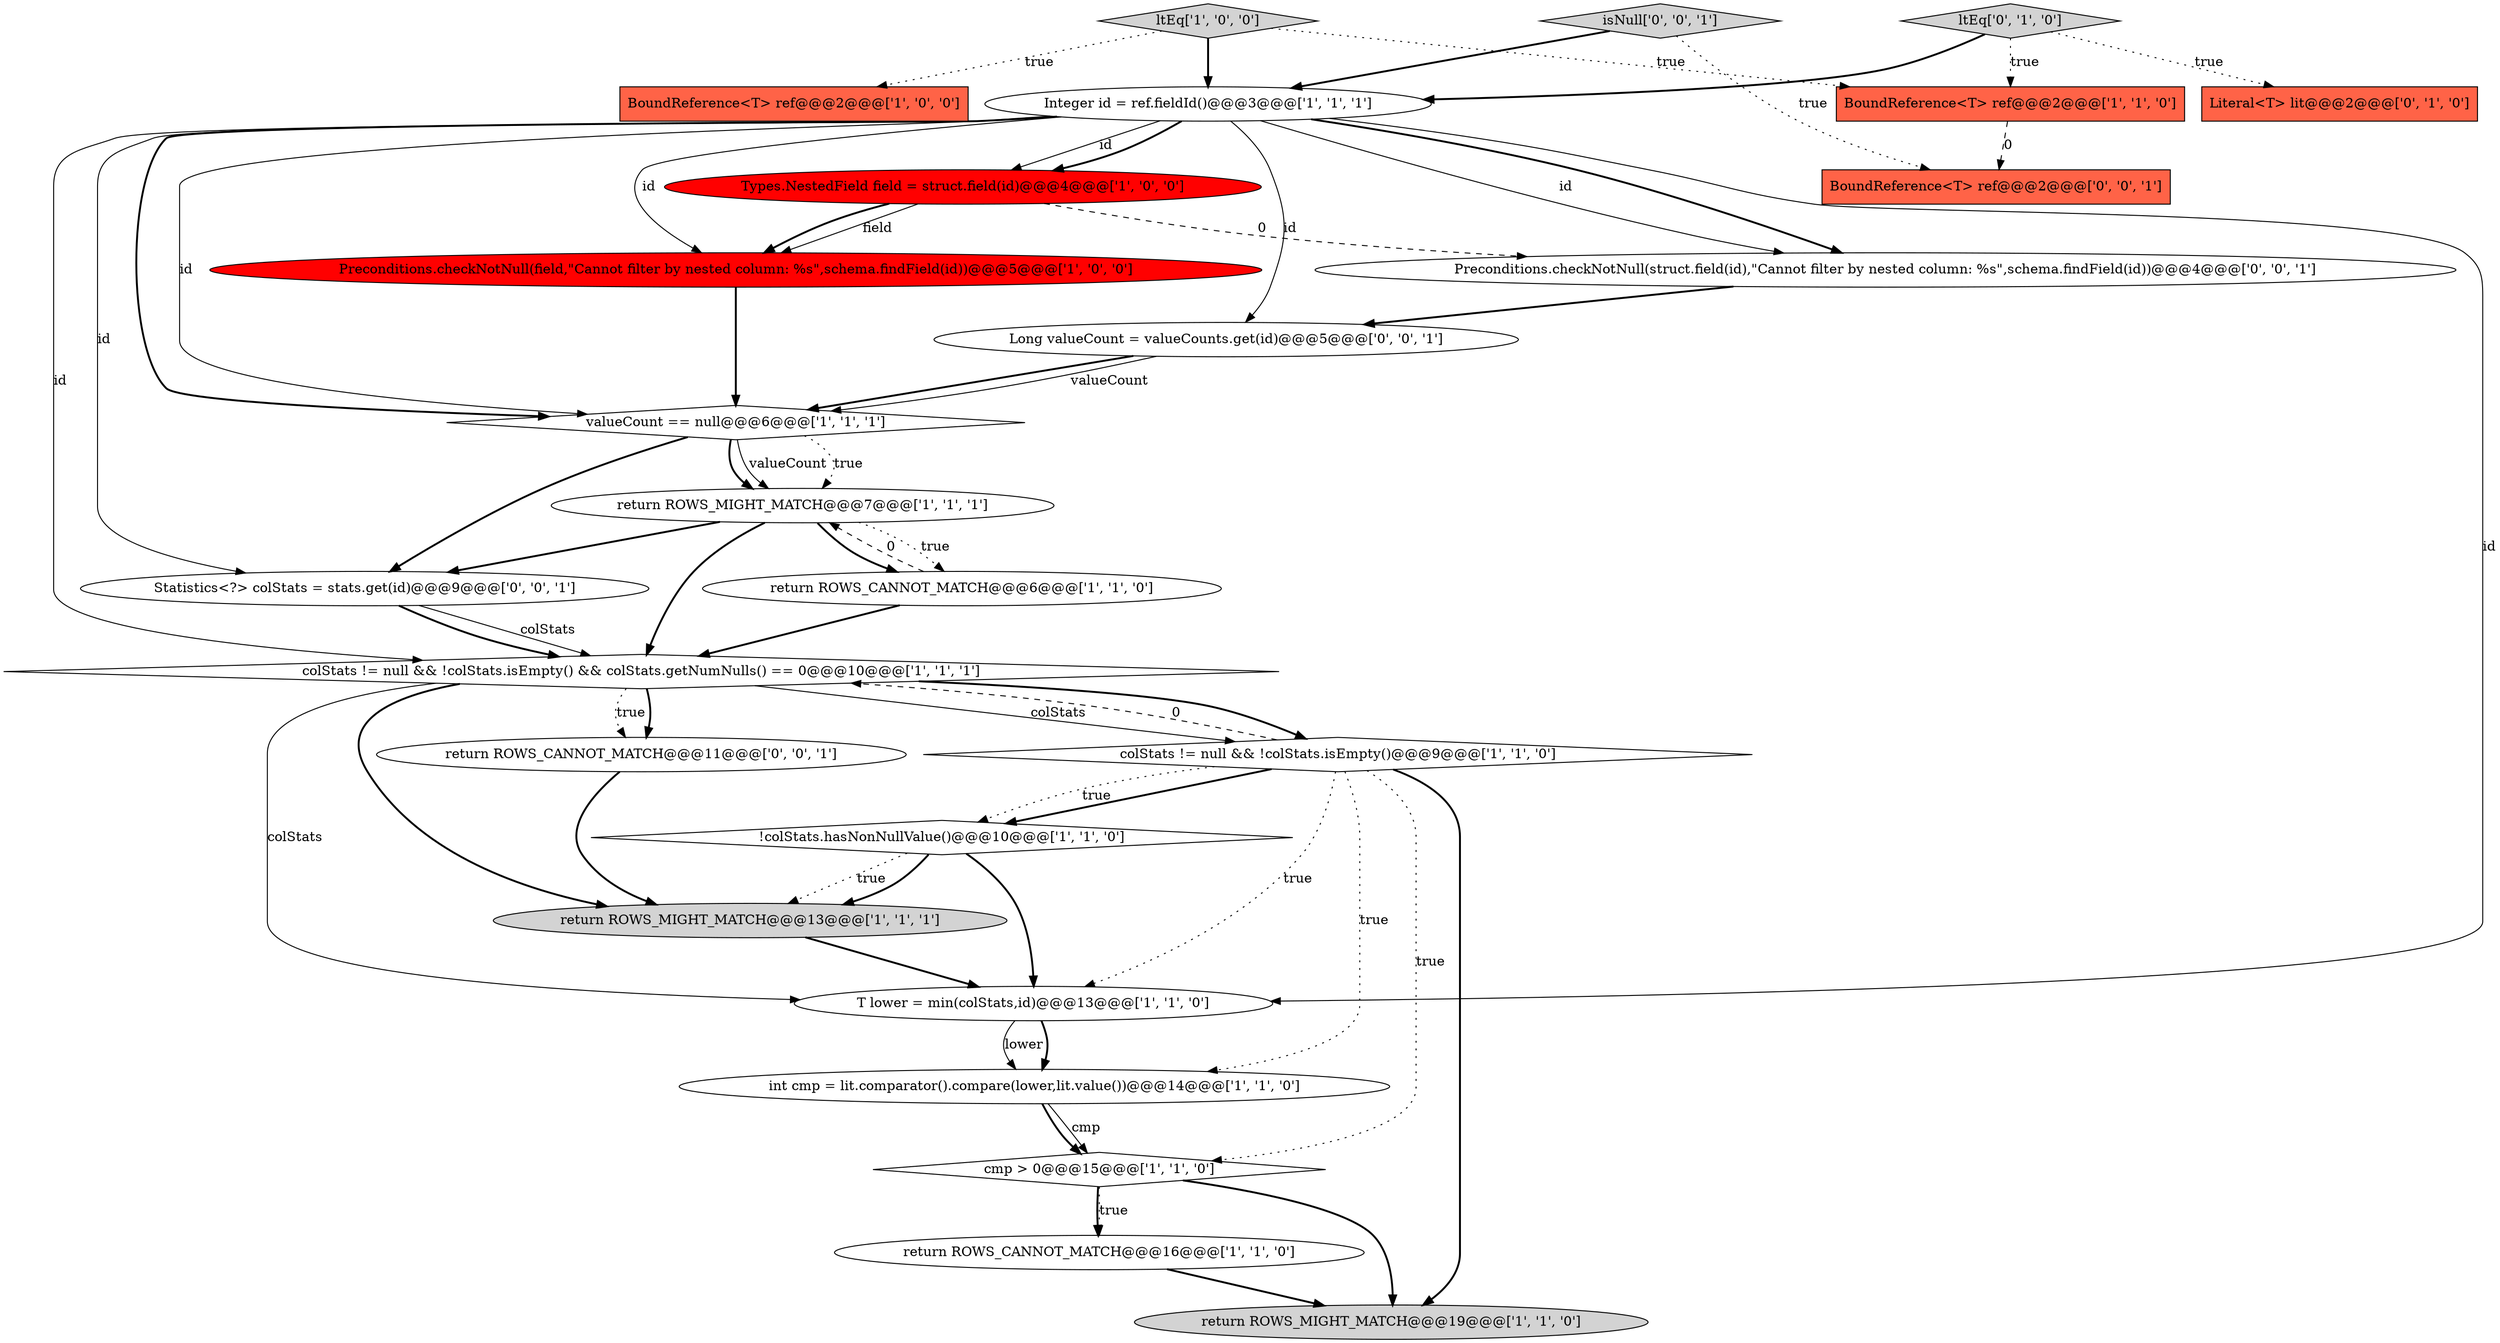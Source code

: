 digraph {
22 [style = filled, label = "Statistics<?> colStats = stats.get(id)@@@9@@@['0', '0', '1']", fillcolor = white, shape = ellipse image = "AAA0AAABBB3BBB"];
23 [style = filled, label = "return ROWS_CANNOT_MATCH@@@11@@@['0', '0', '1']", fillcolor = white, shape = ellipse image = "AAA0AAABBB3BBB"];
11 [style = filled, label = "Integer id = ref.fieldId()@@@3@@@['1', '1', '1']", fillcolor = white, shape = ellipse image = "AAA0AAABBB1BBB"];
13 [style = filled, label = "return ROWS_CANNOT_MATCH@@@6@@@['1', '1', '0']", fillcolor = white, shape = ellipse image = "AAA0AAABBB1BBB"];
6 [style = filled, label = "T lower = min(colStats,id)@@@13@@@['1', '1', '0']", fillcolor = white, shape = ellipse image = "AAA0AAABBB1BBB"];
0 [style = filled, label = "return ROWS_MIGHT_MATCH@@@13@@@['1', '1', '1']", fillcolor = lightgray, shape = ellipse image = "AAA0AAABBB1BBB"];
14 [style = filled, label = "return ROWS_MIGHT_MATCH@@@7@@@['1', '1', '1']", fillcolor = white, shape = ellipse image = "AAA0AAABBB1BBB"];
25 [style = filled, label = "Long valueCount = valueCounts.get(id)@@@5@@@['0', '0', '1']", fillcolor = white, shape = ellipse image = "AAA0AAABBB3BBB"];
20 [style = filled, label = "BoundReference<T> ref@@@2@@@['0', '0', '1']", fillcolor = tomato, shape = box image = "AAA0AAABBB3BBB"];
5 [style = filled, label = "!colStats.hasNonNullValue()@@@10@@@['1', '1', '0']", fillcolor = white, shape = diamond image = "AAA0AAABBB1BBB"];
18 [style = filled, label = "Literal<T> lit@@@2@@@['0', '1', '0']", fillcolor = tomato, shape = box image = "AAA0AAABBB2BBB"];
1 [style = filled, label = "ltEq['1', '0', '0']", fillcolor = lightgray, shape = diamond image = "AAA0AAABBB1BBB"];
3 [style = filled, label = "colStats != null && !colStats.isEmpty()@@@9@@@['1', '1', '0']", fillcolor = white, shape = diamond image = "AAA0AAABBB1BBB"];
4 [style = filled, label = "return ROWS_MIGHT_MATCH@@@19@@@['1', '1', '0']", fillcolor = lightgray, shape = ellipse image = "AAA0AAABBB1BBB"];
8 [style = filled, label = "Types.NestedField field = struct.field(id)@@@4@@@['1', '0', '0']", fillcolor = red, shape = ellipse image = "AAA1AAABBB1BBB"];
21 [style = filled, label = "Preconditions.checkNotNull(struct.field(id),\"Cannot filter by nested column: %s\",schema.findField(id))@@@4@@@['0', '0', '1']", fillcolor = white, shape = ellipse image = "AAA0AAABBB3BBB"];
9 [style = filled, label = "valueCount == null@@@6@@@['1', '1', '1']", fillcolor = white, shape = diamond image = "AAA0AAABBB1BBB"];
7 [style = filled, label = "return ROWS_CANNOT_MATCH@@@16@@@['1', '1', '0']", fillcolor = white, shape = ellipse image = "AAA0AAABBB1BBB"];
19 [style = filled, label = "ltEq['0', '1', '0']", fillcolor = lightgray, shape = diamond image = "AAA0AAABBB2BBB"];
2 [style = filled, label = "int cmp = lit.comparator().compare(lower,lit.value())@@@14@@@['1', '1', '0']", fillcolor = white, shape = ellipse image = "AAA0AAABBB1BBB"];
17 [style = filled, label = "cmp > 0@@@15@@@['1', '1', '0']", fillcolor = white, shape = diamond image = "AAA0AAABBB1BBB"];
12 [style = filled, label = "Preconditions.checkNotNull(field,\"Cannot filter by nested column: %s\",schema.findField(id))@@@5@@@['1', '0', '0']", fillcolor = red, shape = ellipse image = "AAA1AAABBB1BBB"];
24 [style = filled, label = "isNull['0', '0', '1']", fillcolor = lightgray, shape = diamond image = "AAA0AAABBB3BBB"];
15 [style = filled, label = "colStats != null && !colStats.isEmpty() && colStats.getNumNulls() == 0@@@10@@@['1', '1', '1']", fillcolor = white, shape = diamond image = "AAA0AAABBB1BBB"];
10 [style = filled, label = "BoundReference<T> ref@@@2@@@['1', '0', '0']", fillcolor = tomato, shape = box image = "AAA0AAABBB1BBB"];
16 [style = filled, label = "BoundReference<T> ref@@@2@@@['1', '1', '0']", fillcolor = tomato, shape = box image = "AAA0AAABBB1BBB"];
2->17 [style = bold, label=""];
9->22 [style = bold, label=""];
15->23 [style = bold, label=""];
22->15 [style = bold, label=""];
1->10 [style = dotted, label="true"];
11->6 [style = solid, label="id"];
11->21 [style = solid, label="id"];
0->6 [style = bold, label=""];
22->15 [style = solid, label="colStats"];
11->21 [style = bold, label=""];
25->9 [style = bold, label=""];
17->4 [style = bold, label=""];
14->22 [style = bold, label=""];
19->18 [style = dotted, label="true"];
19->11 [style = bold, label=""];
11->25 [style = solid, label="id"];
5->0 [style = dotted, label="true"];
7->4 [style = bold, label=""];
21->25 [style = bold, label=""];
8->21 [style = dashed, label="0"];
3->6 [style = dotted, label="true"];
11->12 [style = solid, label="id"];
12->9 [style = bold, label=""];
15->3 [style = bold, label=""];
3->4 [style = bold, label=""];
11->9 [style = bold, label=""];
23->0 [style = bold, label=""];
9->14 [style = dotted, label="true"];
14->13 [style = dotted, label="true"];
13->14 [style = dashed, label="0"];
1->11 [style = bold, label=""];
6->2 [style = bold, label=""];
17->7 [style = bold, label=""];
8->12 [style = solid, label="field"];
2->17 [style = solid, label="cmp"];
3->5 [style = bold, label=""];
3->5 [style = dotted, label="true"];
11->15 [style = solid, label="id"];
5->6 [style = bold, label=""];
5->0 [style = bold, label=""];
11->8 [style = solid, label="id"];
24->11 [style = bold, label=""];
15->0 [style = bold, label=""];
24->20 [style = dotted, label="true"];
25->9 [style = solid, label="valueCount"];
19->16 [style = dotted, label="true"];
9->14 [style = bold, label=""];
11->9 [style = solid, label="id"];
15->3 [style = solid, label="colStats"];
3->15 [style = dashed, label="0"];
9->14 [style = solid, label="valueCount"];
11->8 [style = bold, label=""];
6->2 [style = solid, label="lower"];
15->6 [style = solid, label="colStats"];
14->15 [style = bold, label=""];
13->15 [style = bold, label=""];
3->17 [style = dotted, label="true"];
14->13 [style = bold, label=""];
17->7 [style = dotted, label="true"];
1->16 [style = dotted, label="true"];
15->23 [style = dotted, label="true"];
8->12 [style = bold, label=""];
11->22 [style = solid, label="id"];
3->2 [style = dotted, label="true"];
16->20 [style = dashed, label="0"];
}
